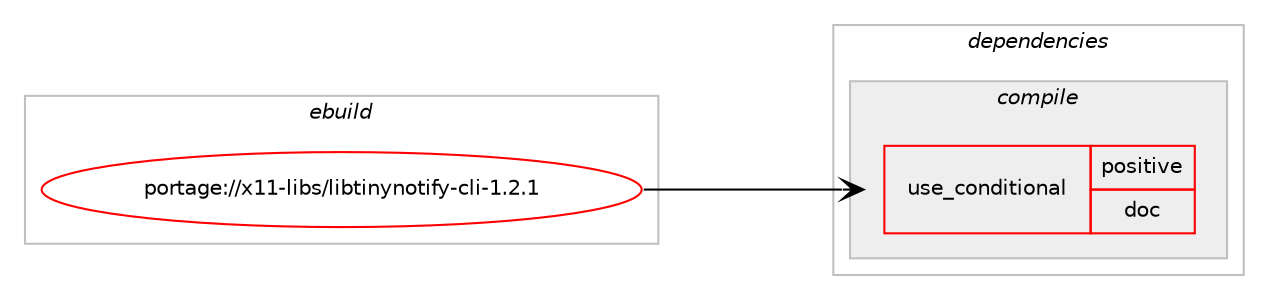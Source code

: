 digraph prolog {

# *************
# Graph options
# *************

newrank=true;
concentrate=true;
compound=true;
graph [rankdir=LR,fontname=Helvetica,fontsize=10,ranksep=1.5];#, ranksep=2.5, nodesep=0.2];
edge  [arrowhead=vee];
node  [fontname=Helvetica,fontsize=10];

# **********
# The ebuild
# **********

subgraph cluster_leftcol {
color=gray;
rank=same;
label=<<i>ebuild</i>>;
id [label="portage://x11-libs/libtinynotify-cli-1.2.1", color=red, width=4, href="../x11-libs/libtinynotify-cli-1.2.1.svg"];
}

# ****************
# The dependencies
# ****************

subgraph cluster_midcol {
color=gray;
label=<<i>dependencies</i>>;
subgraph cluster_compile {
fillcolor="#eeeeee";
style=filled;
label=<<i>compile</i>>;
subgraph cond1101 {
dependency2880 [label=<<TABLE BORDER="0" CELLBORDER="1" CELLSPACING="0" CELLPADDING="4"><TR><TD ROWSPAN="3" CELLPADDING="10">use_conditional</TD></TR><TR><TD>positive</TD></TR><TR><TD>doc</TD></TR></TABLE>>, shape=none, color=red];
# *** BEGIN UNKNOWN DEPENDENCY TYPE (TODO) ***
# dependency2880 -> package_dependency(portage://x11-libs/libtinynotify-cli-1.2.1,install,no,dev-util,gtk-doc,none,[,,],[],[])
# *** END UNKNOWN DEPENDENCY TYPE (TODO) ***

}
id:e -> dependency2880:w [weight=20,style="solid",arrowhead="vee"];
# *** BEGIN UNKNOWN DEPENDENCY TYPE (TODO) ***
# id -> package_dependency(portage://x11-libs/libtinynotify-cli-1.2.1,install,no,virtual,pkgconfig,none,[,,],[],[])
# *** END UNKNOWN DEPENDENCY TYPE (TODO) ***

# *** BEGIN UNKNOWN DEPENDENCY TYPE (TODO) ***
# id -> package_dependency(portage://x11-libs/libtinynotify-cli-1.2.1,install,no,x11-libs,libtinynotify,none,[,,],[slot(0),equal],[])
# *** END UNKNOWN DEPENDENCY TYPE (TODO) ***

}
subgraph cluster_compileandrun {
fillcolor="#eeeeee";
style=filled;
label=<<i>compile and run</i>>;
}
subgraph cluster_run {
fillcolor="#eeeeee";
style=filled;
label=<<i>run</i>>;
# *** BEGIN UNKNOWN DEPENDENCY TYPE (TODO) ***
# id -> package_dependency(portage://x11-libs/libtinynotify-cli-1.2.1,run,no,x11-libs,libtinynotify,none,[,,],[slot(0),equal],[])
# *** END UNKNOWN DEPENDENCY TYPE (TODO) ***

}
}

# **************
# The candidates
# **************

subgraph cluster_choices {
rank=same;
color=gray;
label=<<i>candidates</i>>;

}

}
